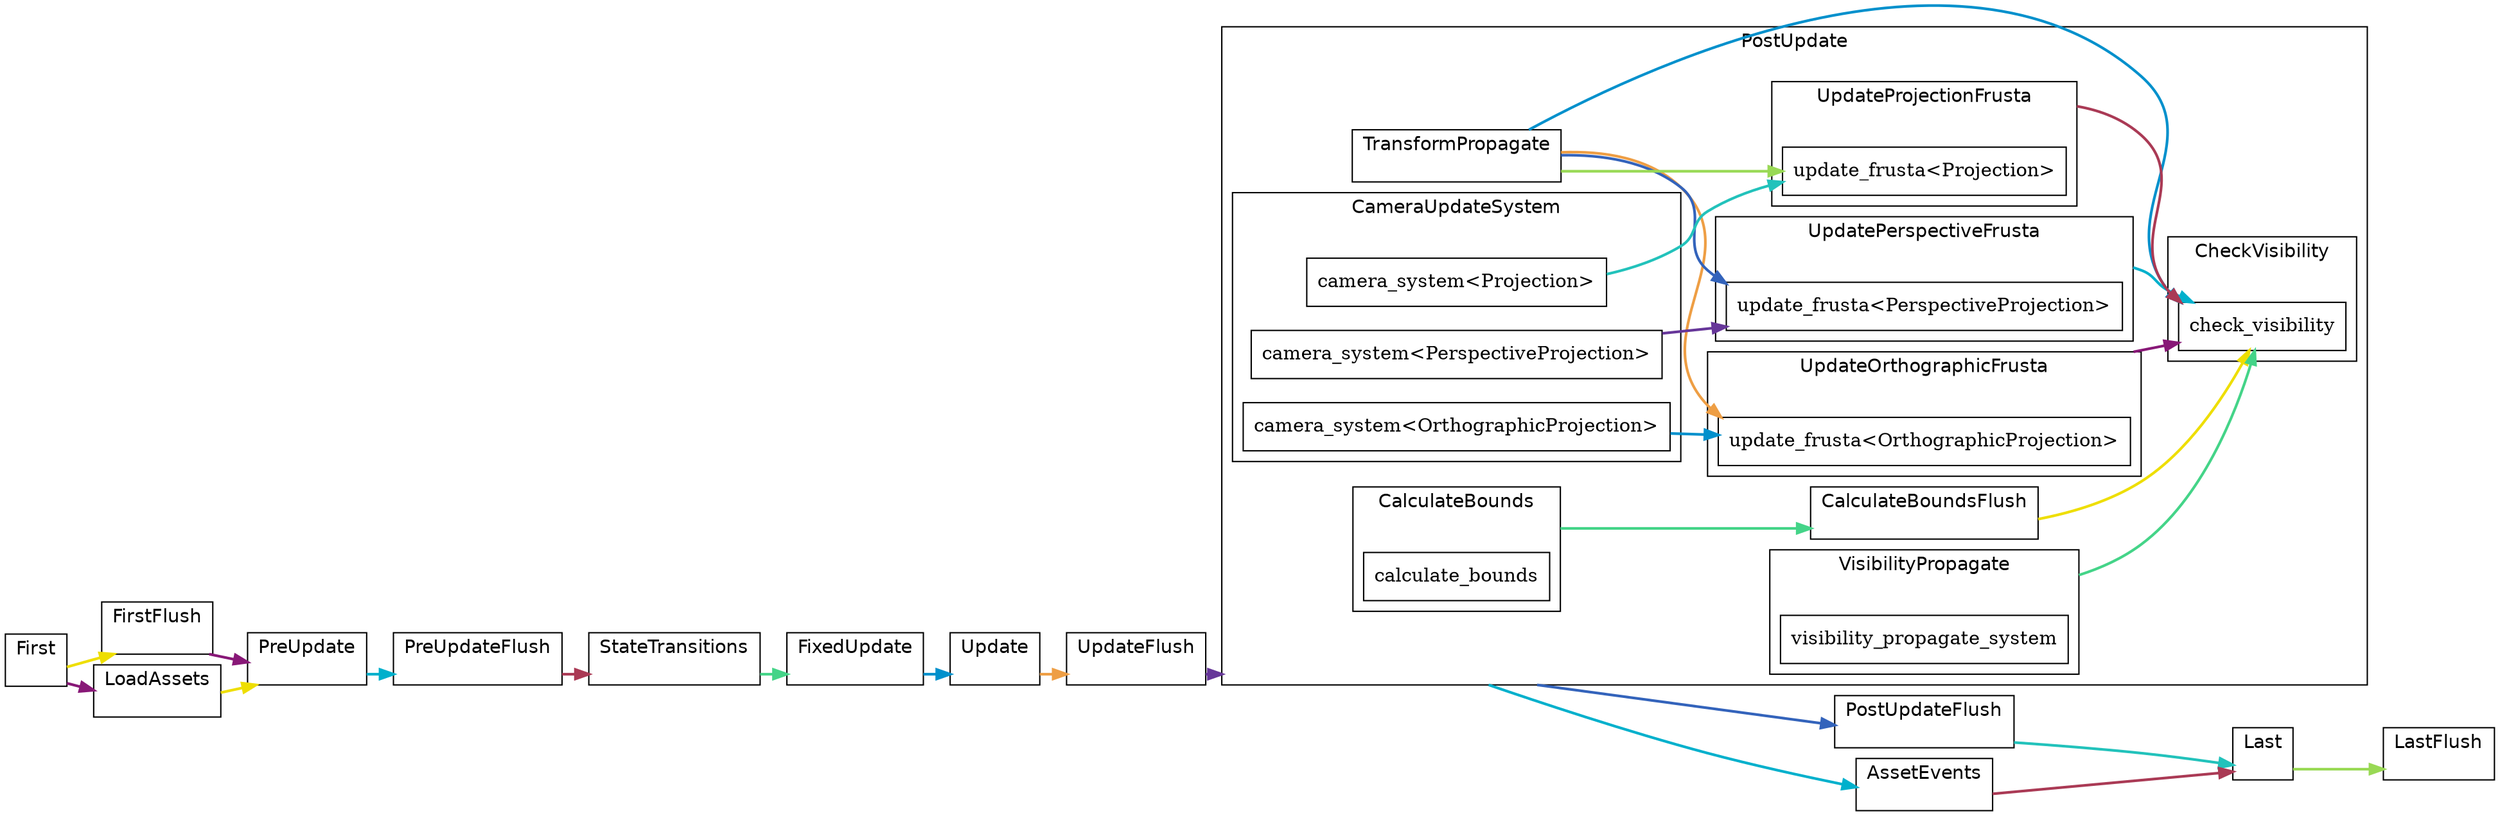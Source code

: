 digraph "" {
	"compound"="true";
	"splines"="spline";
	"rankdir"="LR";
	"bgcolor"="white";
	"fontname"="Helvetica";
	edge ["penwidth"="2"];
	node ["shape"="box", "style"="filled", "fillcolor"="white", "color"="black"];
	subgraph "clusternode_Set(0)" {
		"label"="Update";
		"tooltip"="Update";
		"bgcolor"="white";
		"color"="black";
		"set_marker_node_Set(0)" ["style"="invis", "label"="", "height"="0", "shape"="point"]
	}
	
	subgraph "clusternode_Set(2)" {
		"label"="FirstFlush";
		"tooltip"="FirstFlush";
		"bgcolor"="white";
		"color"="black";
		"set_marker_node_Set(2)" ["style"="invis", "label"="", "height"="0", "shape"="point"]
	}
	
	subgraph "clusternode_Set(3)" {
		"label"="PreUpdateFlush";
		"tooltip"="PreUpdateFlush";
		"bgcolor"="white";
		"color"="black";
		"set_marker_node_Set(3)" ["style"="invis", "label"="", "height"="0", "shape"="point"]
	}
	
	subgraph "clusternode_Set(4)" {
		"label"="UpdateFlush";
		"tooltip"="UpdateFlush";
		"bgcolor"="white";
		"color"="black";
		"set_marker_node_Set(4)" ["style"="invis", "label"="", "height"="0", "shape"="point"]
	}
	
	subgraph "clusternode_Set(5)" {
		"label"="PostUpdateFlush";
		"tooltip"="PostUpdateFlush";
		"bgcolor"="white";
		"color"="black";
		"set_marker_node_Set(5)" ["style"="invis", "label"="", "height"="0", "shape"="point"]
	}
	
	subgraph "clusternode_Set(6)" {
		"label"="LastFlush";
		"tooltip"="LastFlush";
		"bgcolor"="white";
		"color"="black";
		"set_marker_node_Set(6)" ["style"="invis", "label"="", "height"="0", "shape"="point"]
	}
	
	subgraph "clusternode_Set(7)" {
		"label"="First";
		"tooltip"="First";
		"bgcolor"="white";
		"color"="black";
		"set_marker_node_Set(7)" ["style"="invis", "label"="", "height"="0", "shape"="point"]
	}
	
	subgraph "clusternode_Set(8)" {
		"label"="PreUpdate";
		"tooltip"="PreUpdate";
		"bgcolor"="white";
		"color"="black";
		"set_marker_node_Set(8)" ["style"="invis", "label"="", "height"="0", "shape"="point"]
	}
	
	subgraph "clusternode_Set(9)" {
		"label"="StateTransitions";
		"tooltip"="StateTransitions";
		"bgcolor"="white";
		"color"="black";
		"set_marker_node_Set(9)" ["style"="invis", "label"="", "height"="0", "shape"="point"]
	}
	
	subgraph "clusternode_Set(10)" {
		"label"="FixedUpdate";
		"tooltip"="FixedUpdate";
		"bgcolor"="white";
		"color"="black";
		"set_marker_node_Set(10)" ["style"="invis", "label"="", "height"="0", "shape"="point"]
	}
	
	subgraph "clusternode_Set(11)" {
		"label"="PostUpdate";
		"tooltip"="PostUpdate";
		"bgcolor"="white";
		"color"="black";
		"set_marker_node_Set(11)" ["style"="invis", "label"="", "height"="0", "shape"="point"]
		subgraph "clusternode_Set(20)" {
			"label"="TransformPropagate";
			"tooltip"="TransformPropagate";
			"bgcolor"="white";
			"color"="black";
			"set_marker_node_Set(20)" ["style"="invis", "label"="", "height"="0", "shape"="point"]
		}
		
		subgraph "clusternode_Set(76)" {
			"label"="CameraUpdateSystem";
			"tooltip"="CameraUpdateSystem";
			"bgcolor"="white";
			"color"="black";
			"set_marker_node_Set(76)" ["style"="invis", "label"="", "height"="0", "shape"="point"]
			"node_System(63)" ["label"="camera_system<Projection>", "tooltip"="bevy_render::camera::camera::camera_system<bevy_render::camera::projection::Projection>"]
			"node_System(64)" ["label"="camera_system<OrthographicProjection>", "tooltip"="bevy_render::camera::camera::camera_system<bevy_render::camera::projection::OrthographicProjection>"]
			"node_System(65)" ["label"="camera_system<PerspectiveProjection>", "tooltip"="bevy_render::camera::camera::camera_system<bevy_render::camera::projection::PerspectiveProjection>"]
		}
		
		subgraph "clusternode_Set(80)" {
			"label"="CalculateBounds";
			"tooltip"="CalculateBounds";
			"bgcolor"="white";
			"color"="black";
			"set_marker_node_Set(80)" ["style"="invis", "label"="", "height"="0", "shape"="point"]
			"node_System(67)" ["label"="calculate_bounds", "tooltip"="bevy_render::view::visibility::calculate_bounds"]
		}
		
		subgraph "clusternode_Set(81)" {
			"label"="CalculateBoundsFlush";
			"tooltip"="CalculateBoundsFlush";
			"bgcolor"="white";
			"color"="black";
			"set_marker_node_Set(81)" ["style"="invis", "label"="", "height"="0", "shape"="point"]
		}
		
		subgraph "clusternode_Set(82)" {
			"label"="UpdateOrthographicFrusta";
			"tooltip"="UpdateOrthographicFrusta";
			"bgcolor"="white";
			"color"="black";
			"set_marker_node_Set(82)" ["style"="invis", "label"="", "height"="0", "shape"="point"]
			"node_System(68)" ["label"="update_frusta<OrthographicProjection>", "tooltip"="bevy_render::view::visibility::update_frusta<bevy_render::camera::projection::OrthographicProjection>"]
		}
		
		subgraph "clusternode_Set(83)" {
			"label"="UpdatePerspectiveFrusta";
			"tooltip"="UpdatePerspectiveFrusta";
			"bgcolor"="white";
			"color"="black";
			"set_marker_node_Set(83)" ["style"="invis", "label"="", "height"="0", "shape"="point"]
			"node_System(69)" ["label"="update_frusta<PerspectiveProjection>", "tooltip"="bevy_render::view::visibility::update_frusta<bevy_render::camera::projection::PerspectiveProjection>"]
		}
		
		subgraph "clusternode_Set(84)" {
			"label"="UpdateProjectionFrusta";
			"tooltip"="UpdateProjectionFrusta";
			"bgcolor"="white";
			"color"="black";
			"set_marker_node_Set(84)" ["style"="invis", "label"="", "height"="0", "shape"="point"]
			"node_System(70)" ["label"="update_frusta<Projection>", "tooltip"="bevy_render::view::visibility::update_frusta<bevy_render::camera::projection::Projection>"]
		}
		
		subgraph "clusternode_Set(85)" {
			"label"="CheckVisibility";
			"tooltip"="CheckVisibility";
			"bgcolor"="white";
			"color"="black";
			"set_marker_node_Set(85)" ["style"="invis", "label"="", "height"="0", "shape"="point"]
			"node_System(72)" ["label"="check_visibility", "tooltip"="bevy_render::view::visibility::check_visibility"]
		}
		
		subgraph "clusternode_Set(86)" {
			"label"="VisibilityPropagate";
			"tooltip"="VisibilityPropagate";
			"bgcolor"="white";
			"color"="black";
			"set_marker_node_Set(86)" ["style"="invis", "label"="", "height"="0", "shape"="point"]
			"node_System(71)" ["label"="visibility_propagate_system", "tooltip"="bevy_render::view::visibility::visibility_propagate_system"]
		}
		
	}
	
	subgraph "clusternode_Set(12)" {
		"label"="Last";
		"tooltip"="Last";
		"bgcolor"="white";
		"color"="black";
		"set_marker_node_Set(12)" ["style"="invis", "label"="", "height"="0", "shape"="point"]
	}
	
	subgraph "clusternode_Set(58)" {
		"label"="LoadAssets";
		"tooltip"="LoadAssets";
		"bgcolor"="white";
		"color"="black";
		"set_marker_node_Set(58)" ["style"="invis", "label"="", "height"="0", "shape"="point"]
	}
	
	subgraph "clusternode_Set(59)" {
		"label"="AssetEvents";
		"tooltip"="AssetEvents";
		"bgcolor"="white";
		"color"="black";
		"set_marker_node_Set(59)" ["style"="invis", "label"="", "height"="0", "shape"="point"]
	}
	
	"set_marker_node_Set(7)" -> "set_marker_node_Set(2)" ["lhead"="clusternode_Set(2)", "ltail"="clusternode_Set(7)", "tooltip"="First → FirstFlush", "color"="#eede00"]
	"set_marker_node_Set(2)" -> "set_marker_node_Set(8)" ["lhead"="clusternode_Set(8)", "ltail"="clusternode_Set(2)", "tooltip"="FirstFlush → PreUpdate", "color"="#881877"]
	"set_marker_node_Set(8)" -> "set_marker_node_Set(3)" ["lhead"="clusternode_Set(3)", "ltail"="clusternode_Set(8)", "tooltip"="PreUpdate → PreUpdateFlush", "color"="#00b0cc"]
	"set_marker_node_Set(3)" -> "set_marker_node_Set(9)" ["lhead"="clusternode_Set(9)", "ltail"="clusternode_Set(3)", "tooltip"="PreUpdateFlush → StateTransitions", "color"="#aa3a55"]
	"set_marker_node_Set(9)" -> "set_marker_node_Set(10)" ["lhead"="clusternode_Set(10)", "ltail"="clusternode_Set(9)", "tooltip"="StateTransitions → FixedUpdate", "color"="#44d488"]
	"set_marker_node_Set(10)" -> "set_marker_node_Set(0)" ["lhead"="clusternode_Set(0)", "ltail"="clusternode_Set(10)", "tooltip"="FixedUpdate → Update", "color"="#0090cc"]
	"set_marker_node_Set(0)" -> "set_marker_node_Set(4)" ["lhead"="clusternode_Set(4)", "ltail"="clusternode_Set(0)", "tooltip"="Update → UpdateFlush", "color"="#ee9e44"]
	"set_marker_node_Set(4)" -> "set_marker_node_Set(11)" ["lhead"="clusternode_Set(11)", "ltail"="clusternode_Set(4)", "tooltip"="UpdateFlush → PostUpdate", "color"="#663699"]
	"set_marker_node_Set(11)" -> "set_marker_node_Set(5)" ["lhead"="clusternode_Set(5)", "ltail"="clusternode_Set(11)", "tooltip"="PostUpdate → PostUpdateFlush", "color"="#3363bb"]
	"set_marker_node_Set(5)" -> "set_marker_node_Set(12)" ["lhead"="clusternode_Set(12)", "ltail"="clusternode_Set(5)", "tooltip"="PostUpdateFlush → Last", "color"="#22c2bb"]
	"set_marker_node_Set(12)" -> "set_marker_node_Set(6)" ["lhead"="clusternode_Set(6)", "ltail"="clusternode_Set(12)", "tooltip"="Last → LastFlush", "color"="#99d955"]
	"set_marker_node_Set(58)" -> "set_marker_node_Set(8)" ["lhead"="clusternode_Set(8)", "ltail"="clusternode_Set(58)", "tooltip"="LoadAssets → PreUpdate", "color"="#eede00"]
	"set_marker_node_Set(7)" -> "set_marker_node_Set(58)" ["lhead"="clusternode_Set(58)", "ltail"="clusternode_Set(7)", "tooltip"="First → LoadAssets", "color"="#881877"]
	"set_marker_node_Set(11)" -> "set_marker_node_Set(59)" ["lhead"="clusternode_Set(59)", "ltail"="clusternode_Set(11)", "tooltip"="PostUpdate → AssetEvents", "color"="#00b0cc"]
	"set_marker_node_Set(59)" -> "set_marker_node_Set(12)" ["lhead"="clusternode_Set(12)", "ltail"="clusternode_Set(59)", "tooltip"="AssetEvents → Last", "color"="#aa3a55"]
	"set_marker_node_Set(80)" -> "set_marker_node_Set(81)" ["lhead"="clusternode_Set(81)", "ltail"="clusternode_Set(80)", "tooltip"="CalculateBounds → CalculateBoundsFlush", "color"="#44d488"]
	"node_System(64)" -> "node_System(68)" ["lhead"="", "ltail"="", "tooltip"="SystemTypeSet(camera_system<OrthographicProjection>\") → update_frusta<OrthographicProjection>", "color"="#0090cc"]
	"set_marker_node_Set(20)" -> "node_System(68)" ["lhead"="", "ltail"="clusternode_Set(20)", "tooltip"="TransformPropagate → update_frusta<OrthographicProjection>", "color"="#ee9e44"]
	"node_System(65)" -> "node_System(69)" ["lhead"="", "ltail"="", "tooltip"="SystemTypeSet(camera_system<PerspectiveProjection>\") → update_frusta<PerspectiveProjection>", "color"="#663699"]
	"set_marker_node_Set(20)" -> "node_System(69)" ["lhead"="", "ltail"="clusternode_Set(20)", "tooltip"="TransformPropagate → update_frusta<PerspectiveProjection>", "color"="#3363bb"]
	"node_System(63)" -> "node_System(70)" ["lhead"="", "ltail"="", "tooltip"="SystemTypeSet(camera_system<Projection>\") → update_frusta<Projection>", "color"="#22c2bb"]
	"set_marker_node_Set(20)" -> "node_System(70)" ["lhead"="", "ltail"="clusternode_Set(20)", "tooltip"="TransformPropagate → update_frusta<Projection>", "color"="#99d955"]
	"set_marker_node_Set(81)" -> "node_System(72)" ["lhead"="", "ltail"="clusternode_Set(81)", "tooltip"="CalculateBoundsFlush → check_visibility", "color"="#eede00"]
	"set_marker_node_Set(82)" -> "node_System(72)" ["lhead"="", "ltail"="clusternode_Set(82)", "tooltip"="UpdateOrthographicFrusta → check_visibility", "color"="#881877"]
	"set_marker_node_Set(83)" -> "node_System(72)" ["lhead"="", "ltail"="clusternode_Set(83)", "tooltip"="UpdatePerspectiveFrusta → check_visibility", "color"="#00b0cc"]
	"set_marker_node_Set(84)" -> "node_System(72)" ["lhead"="", "ltail"="clusternode_Set(84)", "tooltip"="UpdateProjectionFrusta → check_visibility", "color"="#aa3a55"]
	"set_marker_node_Set(86)" -> "node_System(72)" ["lhead"="", "ltail"="clusternode_Set(86)", "tooltip"="VisibilityPropagate → check_visibility", "color"="#44d488"]
	"set_marker_node_Set(20)" -> "node_System(72)" ["lhead"="", "ltail"="clusternode_Set(20)", "tooltip"="TransformPropagate → check_visibility", "color"="#0090cc"]
}
